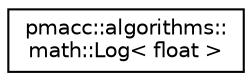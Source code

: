 digraph "Graphical Class Hierarchy"
{
 // LATEX_PDF_SIZE
  edge [fontname="Helvetica",fontsize="10",labelfontname="Helvetica",labelfontsize="10"];
  node [fontname="Helvetica",fontsize="10",shape=record];
  rankdir="LR";
  Node0 [label="pmacc::algorithms::\lmath::Log\< float \>",height=0.2,width=0.4,color="black", fillcolor="white", style="filled",URL="$structpmacc_1_1algorithms_1_1math_1_1_log_3_01float_01_4.html",tooltip=" "];
}
